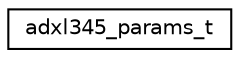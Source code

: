 digraph "Graphical Class Hierarchy"
{
 // LATEX_PDF_SIZE
  edge [fontname="Helvetica",fontsize="10",labelfontname="Helvetica",labelfontsize="10"];
  node [fontname="Helvetica",fontsize="10",shape=record];
  rankdir="LR";
  Node0 [label="adxl345_params_t",height=0.2,width=0.4,color="black", fillcolor="white", style="filled",URL="$structadxl345__params__t.html",tooltip="Configuration struct for the ADXL345 sensor."];
}

